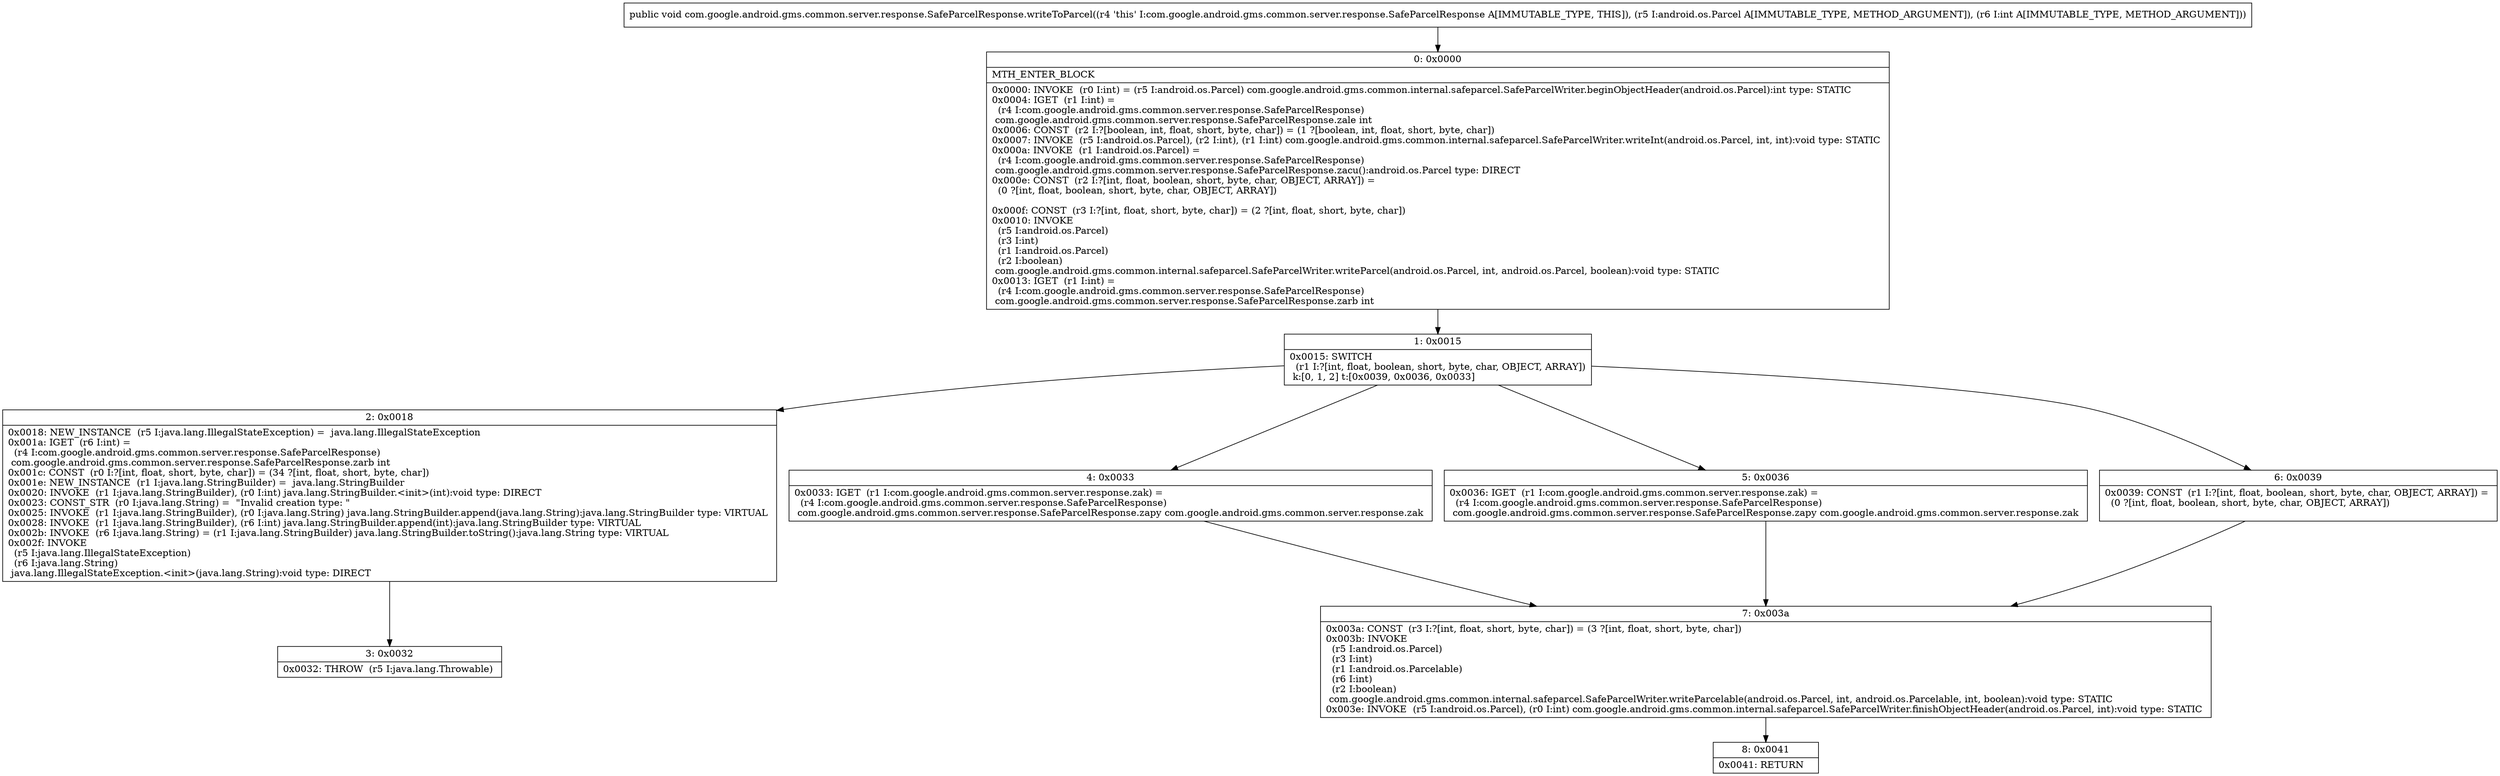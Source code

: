 digraph "CFG forcom.google.android.gms.common.server.response.SafeParcelResponse.writeToParcel(Landroid\/os\/Parcel;I)V" {
Node_0 [shape=record,label="{0\:\ 0x0000|MTH_ENTER_BLOCK\l|0x0000: INVOKE  (r0 I:int) = (r5 I:android.os.Parcel) com.google.android.gms.common.internal.safeparcel.SafeParcelWriter.beginObjectHeader(android.os.Parcel):int type: STATIC \l0x0004: IGET  (r1 I:int) = \l  (r4 I:com.google.android.gms.common.server.response.SafeParcelResponse)\l com.google.android.gms.common.server.response.SafeParcelResponse.zale int \l0x0006: CONST  (r2 I:?[boolean, int, float, short, byte, char]) = (1 ?[boolean, int, float, short, byte, char]) \l0x0007: INVOKE  (r5 I:android.os.Parcel), (r2 I:int), (r1 I:int) com.google.android.gms.common.internal.safeparcel.SafeParcelWriter.writeInt(android.os.Parcel, int, int):void type: STATIC \l0x000a: INVOKE  (r1 I:android.os.Parcel) = \l  (r4 I:com.google.android.gms.common.server.response.SafeParcelResponse)\l com.google.android.gms.common.server.response.SafeParcelResponse.zacu():android.os.Parcel type: DIRECT \l0x000e: CONST  (r2 I:?[int, float, boolean, short, byte, char, OBJECT, ARRAY]) = \l  (0 ?[int, float, boolean, short, byte, char, OBJECT, ARRAY])\l \l0x000f: CONST  (r3 I:?[int, float, short, byte, char]) = (2 ?[int, float, short, byte, char]) \l0x0010: INVOKE  \l  (r5 I:android.os.Parcel)\l  (r3 I:int)\l  (r1 I:android.os.Parcel)\l  (r2 I:boolean)\l com.google.android.gms.common.internal.safeparcel.SafeParcelWriter.writeParcel(android.os.Parcel, int, android.os.Parcel, boolean):void type: STATIC \l0x0013: IGET  (r1 I:int) = \l  (r4 I:com.google.android.gms.common.server.response.SafeParcelResponse)\l com.google.android.gms.common.server.response.SafeParcelResponse.zarb int \l}"];
Node_1 [shape=record,label="{1\:\ 0x0015|0x0015: SWITCH  \l  (r1 I:?[int, float, boolean, short, byte, char, OBJECT, ARRAY])\l k:[0, 1, 2] t:[0x0039, 0x0036, 0x0033] \l}"];
Node_2 [shape=record,label="{2\:\ 0x0018|0x0018: NEW_INSTANCE  (r5 I:java.lang.IllegalStateException) =  java.lang.IllegalStateException \l0x001a: IGET  (r6 I:int) = \l  (r4 I:com.google.android.gms.common.server.response.SafeParcelResponse)\l com.google.android.gms.common.server.response.SafeParcelResponse.zarb int \l0x001c: CONST  (r0 I:?[int, float, short, byte, char]) = (34 ?[int, float, short, byte, char]) \l0x001e: NEW_INSTANCE  (r1 I:java.lang.StringBuilder) =  java.lang.StringBuilder \l0x0020: INVOKE  (r1 I:java.lang.StringBuilder), (r0 I:int) java.lang.StringBuilder.\<init\>(int):void type: DIRECT \l0x0023: CONST_STR  (r0 I:java.lang.String) =  \"Invalid creation type: \" \l0x0025: INVOKE  (r1 I:java.lang.StringBuilder), (r0 I:java.lang.String) java.lang.StringBuilder.append(java.lang.String):java.lang.StringBuilder type: VIRTUAL \l0x0028: INVOKE  (r1 I:java.lang.StringBuilder), (r6 I:int) java.lang.StringBuilder.append(int):java.lang.StringBuilder type: VIRTUAL \l0x002b: INVOKE  (r6 I:java.lang.String) = (r1 I:java.lang.StringBuilder) java.lang.StringBuilder.toString():java.lang.String type: VIRTUAL \l0x002f: INVOKE  \l  (r5 I:java.lang.IllegalStateException)\l  (r6 I:java.lang.String)\l java.lang.IllegalStateException.\<init\>(java.lang.String):void type: DIRECT \l}"];
Node_3 [shape=record,label="{3\:\ 0x0032|0x0032: THROW  (r5 I:java.lang.Throwable) \l}"];
Node_4 [shape=record,label="{4\:\ 0x0033|0x0033: IGET  (r1 I:com.google.android.gms.common.server.response.zak) = \l  (r4 I:com.google.android.gms.common.server.response.SafeParcelResponse)\l com.google.android.gms.common.server.response.SafeParcelResponse.zapy com.google.android.gms.common.server.response.zak \l}"];
Node_5 [shape=record,label="{5\:\ 0x0036|0x0036: IGET  (r1 I:com.google.android.gms.common.server.response.zak) = \l  (r4 I:com.google.android.gms.common.server.response.SafeParcelResponse)\l com.google.android.gms.common.server.response.SafeParcelResponse.zapy com.google.android.gms.common.server.response.zak \l}"];
Node_6 [shape=record,label="{6\:\ 0x0039|0x0039: CONST  (r1 I:?[int, float, boolean, short, byte, char, OBJECT, ARRAY]) = \l  (0 ?[int, float, boolean, short, byte, char, OBJECT, ARRAY])\l \l}"];
Node_7 [shape=record,label="{7\:\ 0x003a|0x003a: CONST  (r3 I:?[int, float, short, byte, char]) = (3 ?[int, float, short, byte, char]) \l0x003b: INVOKE  \l  (r5 I:android.os.Parcel)\l  (r3 I:int)\l  (r1 I:android.os.Parcelable)\l  (r6 I:int)\l  (r2 I:boolean)\l com.google.android.gms.common.internal.safeparcel.SafeParcelWriter.writeParcelable(android.os.Parcel, int, android.os.Parcelable, int, boolean):void type: STATIC \l0x003e: INVOKE  (r5 I:android.os.Parcel), (r0 I:int) com.google.android.gms.common.internal.safeparcel.SafeParcelWriter.finishObjectHeader(android.os.Parcel, int):void type: STATIC \l}"];
Node_8 [shape=record,label="{8\:\ 0x0041|0x0041: RETURN   \l}"];
MethodNode[shape=record,label="{public void com.google.android.gms.common.server.response.SafeParcelResponse.writeToParcel((r4 'this' I:com.google.android.gms.common.server.response.SafeParcelResponse A[IMMUTABLE_TYPE, THIS]), (r5 I:android.os.Parcel A[IMMUTABLE_TYPE, METHOD_ARGUMENT]), (r6 I:int A[IMMUTABLE_TYPE, METHOD_ARGUMENT])) }"];
MethodNode -> Node_0;
Node_0 -> Node_1;
Node_1 -> Node_2;
Node_1 -> Node_4;
Node_1 -> Node_5;
Node_1 -> Node_6;
Node_2 -> Node_3;
Node_4 -> Node_7;
Node_5 -> Node_7;
Node_6 -> Node_7;
Node_7 -> Node_8;
}


